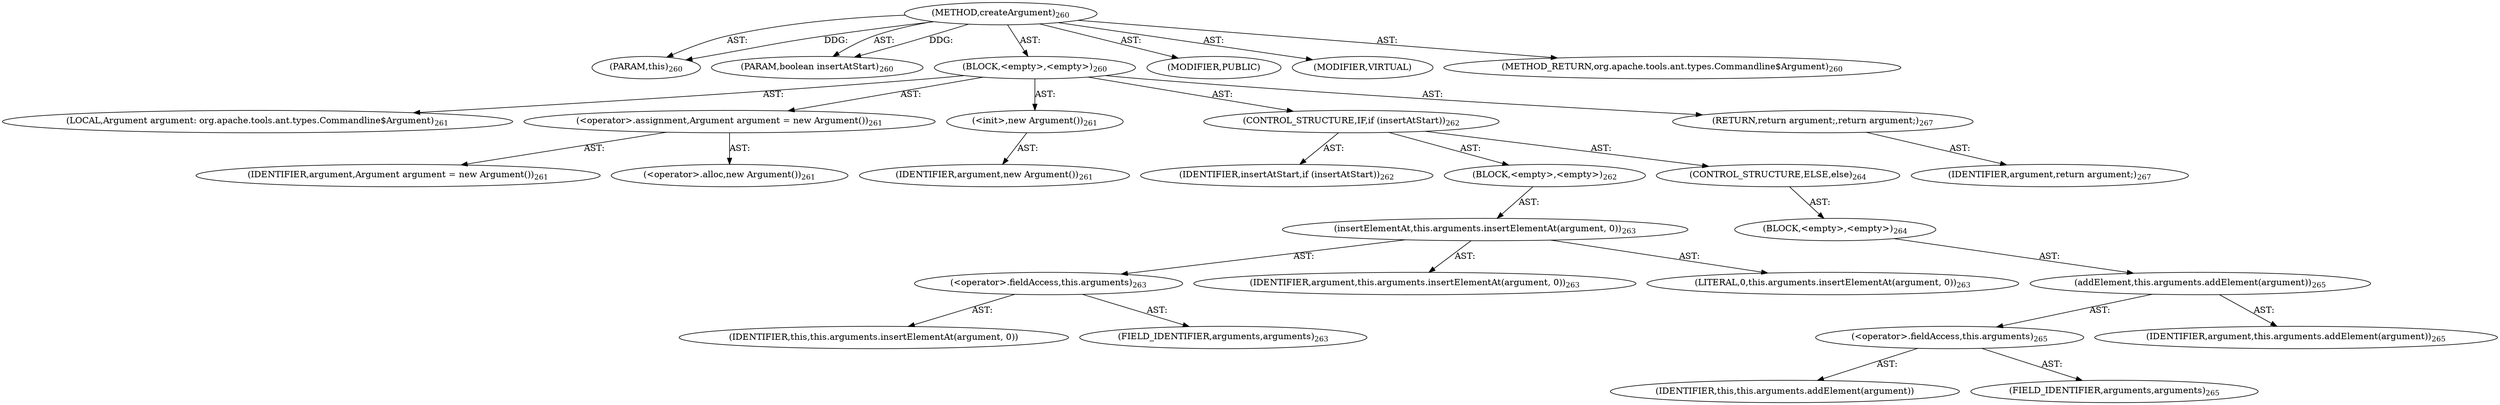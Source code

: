 digraph "createArgument" {  
"111669149708" [label = <(METHOD,createArgument)<SUB>260</SUB>> ]
"115964117021" [label = <(PARAM,this)<SUB>260</SUB>> ]
"115964117022" [label = <(PARAM,boolean insertAtStart)<SUB>260</SUB>> ]
"25769803793" [label = <(BLOCK,&lt;empty&gt;,&lt;empty&gt;)<SUB>260</SUB>> ]
"94489280517" [label = <(LOCAL,Argument argument: org.apache.tools.ant.types.Commandline$Argument)<SUB>261</SUB>> ]
"30064771159" [label = <(&lt;operator&gt;.assignment,Argument argument = new Argument())<SUB>261</SUB>> ]
"68719476802" [label = <(IDENTIFIER,argument,Argument argument = new Argument())<SUB>261</SUB>> ]
"30064771160" [label = <(&lt;operator&gt;.alloc,new Argument())<SUB>261</SUB>> ]
"30064771161" [label = <(&lt;init&gt;,new Argument())<SUB>261</SUB>> ]
"68719476803" [label = <(IDENTIFIER,argument,new Argument())<SUB>261</SUB>> ]
"47244640261" [label = <(CONTROL_STRUCTURE,IF,if (insertAtStart))<SUB>262</SUB>> ]
"68719476804" [label = <(IDENTIFIER,insertAtStart,if (insertAtStart))<SUB>262</SUB>> ]
"25769803794" [label = <(BLOCK,&lt;empty&gt;,&lt;empty&gt;)<SUB>262</SUB>> ]
"30064771162" [label = <(insertElementAt,this.arguments.insertElementAt(argument, 0))<SUB>263</SUB>> ]
"30064771163" [label = <(&lt;operator&gt;.fieldAccess,this.arguments)<SUB>263</SUB>> ]
"68719476805" [label = <(IDENTIFIER,this,this.arguments.insertElementAt(argument, 0))> ]
"55834574875" [label = <(FIELD_IDENTIFIER,arguments,arguments)<SUB>263</SUB>> ]
"68719476806" [label = <(IDENTIFIER,argument,this.arguments.insertElementAt(argument, 0))<SUB>263</SUB>> ]
"90194313230" [label = <(LITERAL,0,this.arguments.insertElementAt(argument, 0))<SUB>263</SUB>> ]
"47244640262" [label = <(CONTROL_STRUCTURE,ELSE,else)<SUB>264</SUB>> ]
"25769803795" [label = <(BLOCK,&lt;empty&gt;,&lt;empty&gt;)<SUB>264</SUB>> ]
"30064771164" [label = <(addElement,this.arguments.addElement(argument))<SUB>265</SUB>> ]
"30064771165" [label = <(&lt;operator&gt;.fieldAccess,this.arguments)<SUB>265</SUB>> ]
"68719476807" [label = <(IDENTIFIER,this,this.arguments.addElement(argument))> ]
"55834574876" [label = <(FIELD_IDENTIFIER,arguments,arguments)<SUB>265</SUB>> ]
"68719476808" [label = <(IDENTIFIER,argument,this.arguments.addElement(argument))<SUB>265</SUB>> ]
"146028888068" [label = <(RETURN,return argument;,return argument;)<SUB>267</SUB>> ]
"68719476809" [label = <(IDENTIFIER,argument,return argument;)<SUB>267</SUB>> ]
"133143986208" [label = <(MODIFIER,PUBLIC)> ]
"133143986209" [label = <(MODIFIER,VIRTUAL)> ]
"128849018892" [label = <(METHOD_RETURN,org.apache.tools.ant.types.Commandline$Argument)<SUB>260</SUB>> ]
  "111669149708" -> "115964117021"  [ label = "AST: "] 
  "111669149708" -> "115964117022"  [ label = "AST: "] 
  "111669149708" -> "25769803793"  [ label = "AST: "] 
  "111669149708" -> "133143986208"  [ label = "AST: "] 
  "111669149708" -> "133143986209"  [ label = "AST: "] 
  "111669149708" -> "128849018892"  [ label = "AST: "] 
  "25769803793" -> "94489280517"  [ label = "AST: "] 
  "25769803793" -> "30064771159"  [ label = "AST: "] 
  "25769803793" -> "30064771161"  [ label = "AST: "] 
  "25769803793" -> "47244640261"  [ label = "AST: "] 
  "25769803793" -> "146028888068"  [ label = "AST: "] 
  "30064771159" -> "68719476802"  [ label = "AST: "] 
  "30064771159" -> "30064771160"  [ label = "AST: "] 
  "30064771161" -> "68719476803"  [ label = "AST: "] 
  "47244640261" -> "68719476804"  [ label = "AST: "] 
  "47244640261" -> "25769803794"  [ label = "AST: "] 
  "47244640261" -> "47244640262"  [ label = "AST: "] 
  "25769803794" -> "30064771162"  [ label = "AST: "] 
  "30064771162" -> "30064771163"  [ label = "AST: "] 
  "30064771162" -> "68719476806"  [ label = "AST: "] 
  "30064771162" -> "90194313230"  [ label = "AST: "] 
  "30064771163" -> "68719476805"  [ label = "AST: "] 
  "30064771163" -> "55834574875"  [ label = "AST: "] 
  "47244640262" -> "25769803795"  [ label = "AST: "] 
  "25769803795" -> "30064771164"  [ label = "AST: "] 
  "30064771164" -> "30064771165"  [ label = "AST: "] 
  "30064771164" -> "68719476808"  [ label = "AST: "] 
  "30064771165" -> "68719476807"  [ label = "AST: "] 
  "30064771165" -> "55834574876"  [ label = "AST: "] 
  "146028888068" -> "68719476809"  [ label = "AST: "] 
  "111669149708" -> "115964117021"  [ label = "DDG: "] 
  "111669149708" -> "115964117022"  [ label = "DDG: "] 
}
